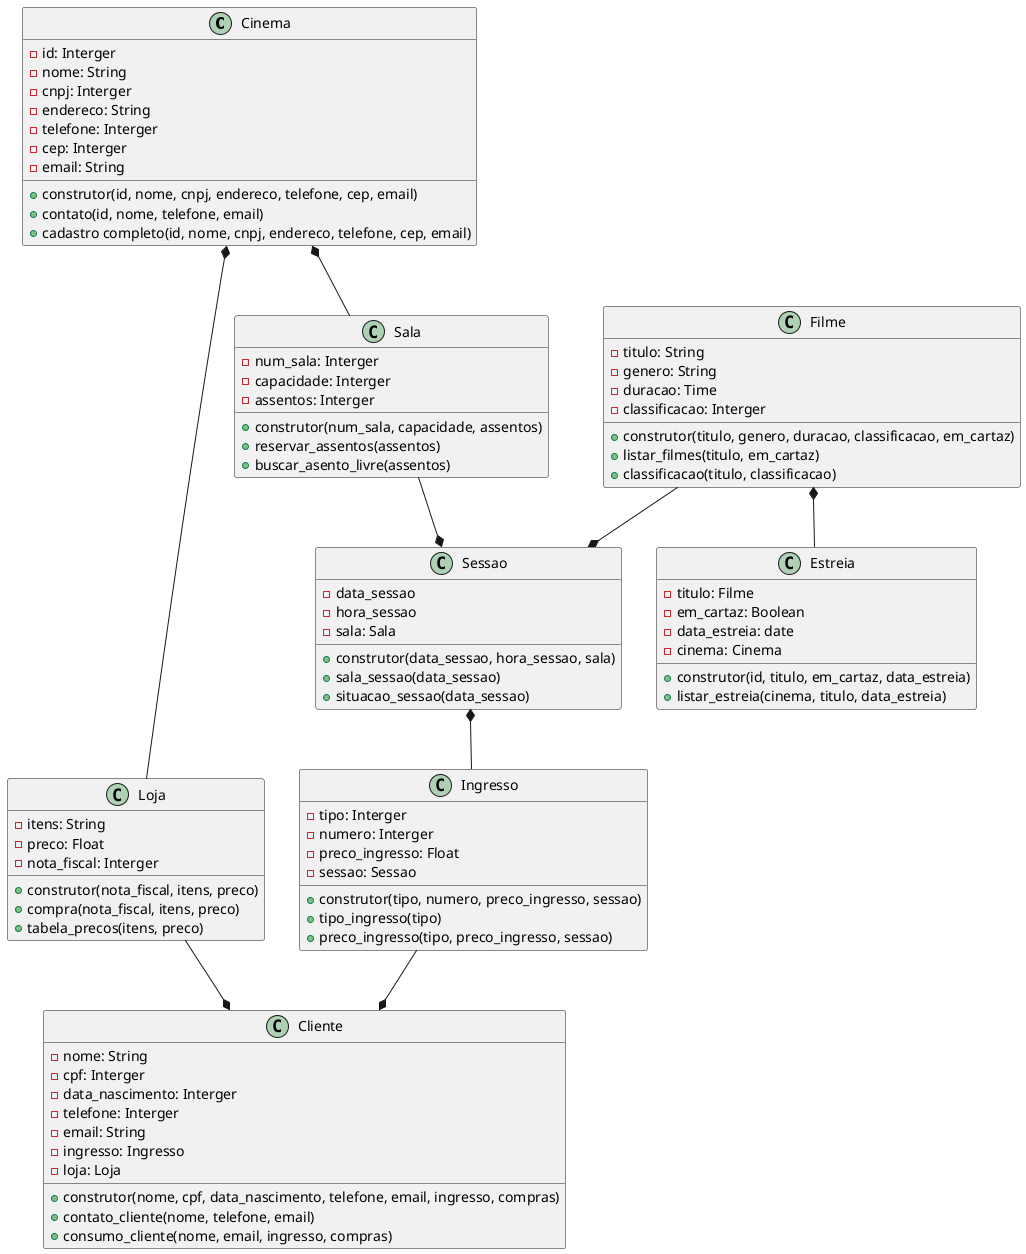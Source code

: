 @startuml Diagrama Herança Cinema - Grupo 1

class Cinema {
    - id: Interger
    - nome: String
    - cnpj: Interger 
    - endereco: String
    - telefone: Interger
    - cep: Interger
    - email: String
    + construtor(id, nome, cnpj, endereco, telefone, cep, email)
    + contato(id, nome, telefone, email)
    + cadastro completo(id, nome, cnpj, endereco, telefone, cep, email)
}

class Sala{
    - num_sala: Interger
    - capacidade: Interger
    - assentos: Interger
    + construtor(num_sala, capacidade, assentos)
    + reservar_assentos(assentos)
    + buscar_asento_livre(assentos)
}

class Sessao{
    - data_sessao
    - hora_sessao
    - sala: Sala
    + construtor(data_sessao, hora_sessao, sala)
    + sala_sessao(data_sessao)
    + situacao_sessao(data_sessao)      
}

class Loja{
    - itens: String
    - preco: Float
    - nota_fiscal: Interger
    + construtor(nota_fiscal, itens, preco)
    + compra(nota_fiscal, itens, preco)
    + tabela_precos(itens, preco)
}

class Ingresso{
    - tipo: Interger
    - numero: Interger
    - preco_ingresso: Float
    - sessao: Sessao
    + construtor(tipo, numero, preco_ingresso, sessao)
    + tipo_ingresso(tipo)
    + preco_ingresso(tipo, preco_ingresso, sessao)
}

class Cliente{
    - nome: String
    - cpf: Interger
    - data_nascimento: Interger
    - telefone: Interger
    - email: String
    - ingresso: Ingresso
    - loja: Loja
    + construtor(nome, cpf, data_nascimento, telefone, email, ingresso, compras)
    + contato_cliente(nome, telefone, email)
    + consumo_cliente(nome, email, ingresso, compras)    
}

class Filme{
    - titulo: String
    - genero: String
    - duracao: Time
    - classificacao: Interger
    + construtor(titulo, genero, duracao, classificacao, em_cartaz)
    + listar_filmes(titulo, em_cartaz)
    + classificacao(titulo, classificacao)
}

class Estreia {
    - titulo: Filme
    - em_cartaz: Boolean
    - data_estreia: date
    - cinema: Cinema
    + construtor(id, titulo, em_cartaz, data_estreia)
    + listar_estreia(cinema, titulo, data_estreia)
}

Cinema *-- Sala
Sala --* Sessao
Filme --* Sessao
Filme *-- Estreia
Ingresso --* Cliente
Cinema *-- Loja
Loja --* Cliente
Sessao *-- Ingresso
@enduml
